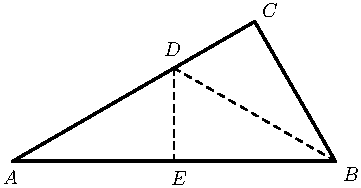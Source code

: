 import graph; size(6cm); real lsf=0.5; pen dps=linewidth(0.7)+fontsize(10); defaultpen(dps); pen ds=black; real xmin=-9.197556438782788,xmax=10.298679385108311,ymin=-3.854426766183223,ymax=9.343025176143048; 
pair A=(-3.56,0.), B=(2.6,0.), C=(1.06,2.6673582436560705), D=(-0.48,1.778238829104047); 
draw(A--B,linewidth(1.2)); draw(A--C,linewidth(1.2)); draw(C--B,linewidth(1.2)); draw(D--B,linewidth(0.8)+linetype("4 4")); draw(D--(-0.48,0.),linewidth(0.8)+linetype("4 4")); 
dot(A,linewidth(1.pt)+ds); label("$A$",(-3.7985988260129457,-0.4800782582020746),NE*lsf); dot(B,linewidth(1.pt)+ds); label("$B$",(2.7001464486174203,-0.43008790993568724),NE*lsf); dot((-0.48,0.),linewidth(1.pt)+ds); label("$E$",(-0.5742213628309566,-0.5050734323352684),NE*lsf); dot(C,linewidth(1.pt)+ds); label("$C$",(1.1504456523594098,2.7193040308467187),NE*lsf); dot(D,linewidth(1.pt)+ds); label("$D$",(-0.7241924076301188,1.9694488068509077),NE*lsf); 
clip((xmin,ymin)--(xmin,ymax)--(xmax,ymax)--(xmax,ymin)--cycle); 